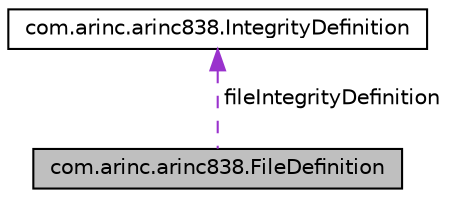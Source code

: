 digraph G
{
 // INTERACTIVE_SVG=YES
  edge [fontname="Helvetica",fontsize="10",labelfontname="Helvetica",labelfontsize="10"];
  node [fontname="Helvetica",fontsize="10",shape=record];
  Node1 [label="com.arinc.arinc838.FileDefinition",height=0.2,width=0.4,color="black", fillcolor="grey75", style="filled" fontcolor="black"];
  Node2 -> Node1 [dir="back",color="darkorchid3",fontsize="10",style="dashed",label=" fileIntegrityDefinition" ,fontname="Helvetica"];
  Node2 [label="com.arinc.arinc838.IntegrityDefinition",height=0.2,width=0.4,color="black", fillcolor="white", style="filled",URL="$classcom_1_1arinc_1_1arinc838_1_1_integrity_definition.html"];
}

